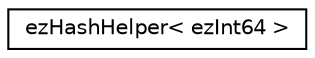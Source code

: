 digraph "Graphical Class Hierarchy"
{
 // LATEX_PDF_SIZE
  edge [fontname="Helvetica",fontsize="10",labelfontname="Helvetica",labelfontsize="10"];
  node [fontname="Helvetica",fontsize="10",shape=record];
  rankdir="LR";
  Node0 [label="ezHashHelper\< ezInt64 \>",height=0.2,width=0.4,color="black", fillcolor="white", style="filled",URL="$dc/df8/structez_hash_helper_3_01ez_int64_01_4.htm",tooltip=" "];
}
